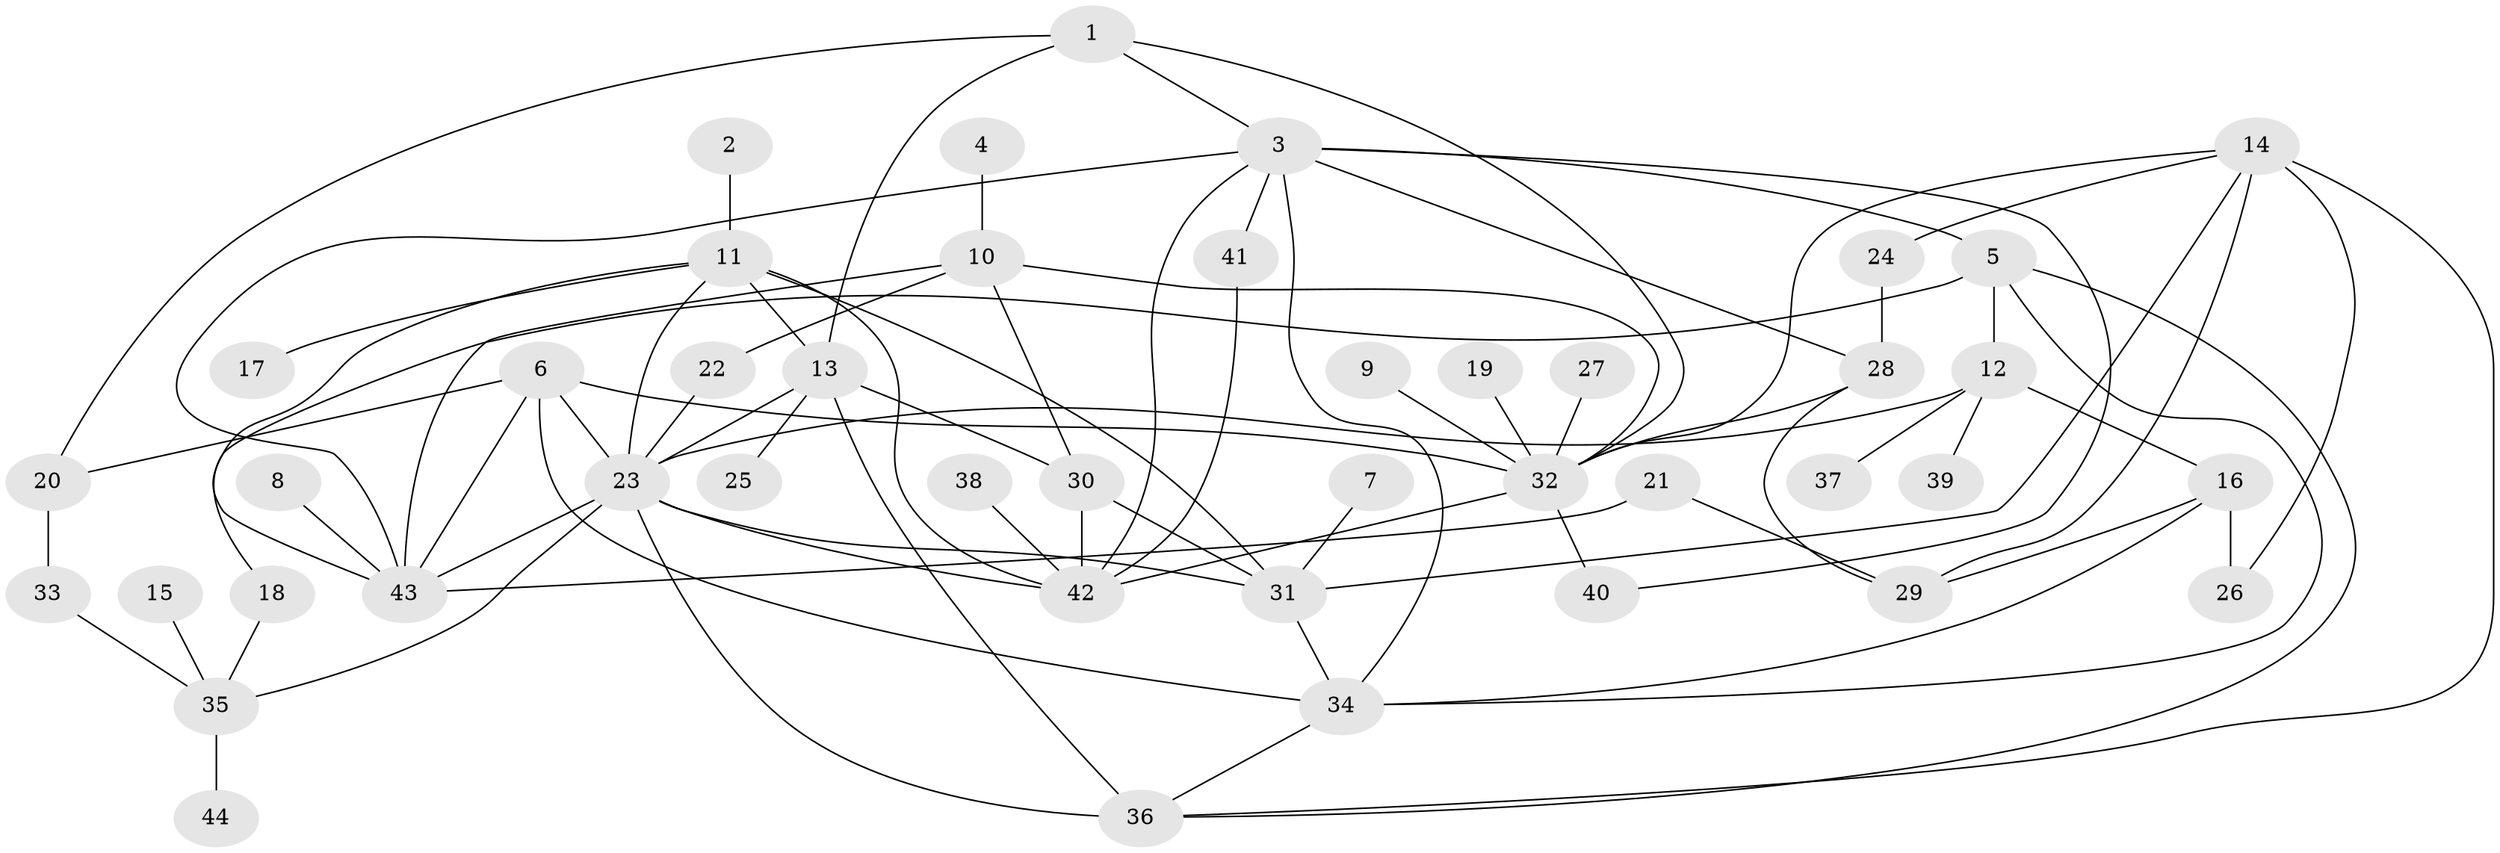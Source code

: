 // original degree distribution, {9: 0.03409090909090909, 4: 0.045454545454545456, 7: 0.022727272727272728, 10: 0.011363636363636364, 8: 0.022727272727272728, 2: 0.26136363636363635, 12: 0.011363636363636364, 1: 0.38636363636363635, 5: 0.056818181818181816, 6: 0.03409090909090909, 3: 0.10227272727272728, 13: 0.011363636363636364}
// Generated by graph-tools (version 1.1) at 2025/36/03/04/25 23:36:40]
// undirected, 44 vertices, 78 edges
graph export_dot {
  node [color=gray90,style=filled];
  1;
  2;
  3;
  4;
  5;
  6;
  7;
  8;
  9;
  10;
  11;
  12;
  13;
  14;
  15;
  16;
  17;
  18;
  19;
  20;
  21;
  22;
  23;
  24;
  25;
  26;
  27;
  28;
  29;
  30;
  31;
  32;
  33;
  34;
  35;
  36;
  37;
  38;
  39;
  40;
  41;
  42;
  43;
  44;
  1 -- 3 [weight=1.0];
  1 -- 13 [weight=1.0];
  1 -- 20 [weight=1.0];
  1 -- 32 [weight=1.0];
  2 -- 11 [weight=1.0];
  3 -- 5 [weight=1.0];
  3 -- 28 [weight=1.0];
  3 -- 34 [weight=1.0];
  3 -- 40 [weight=1.0];
  3 -- 41 [weight=1.0];
  3 -- 42 [weight=1.0];
  3 -- 43 [weight=1.0];
  4 -- 10 [weight=1.0];
  5 -- 12 [weight=1.0];
  5 -- 18 [weight=1.0];
  5 -- 34 [weight=1.0];
  5 -- 36 [weight=1.0];
  6 -- 20 [weight=1.0];
  6 -- 23 [weight=1.0];
  6 -- 32 [weight=2.0];
  6 -- 34 [weight=1.0];
  6 -- 43 [weight=1.0];
  7 -- 31 [weight=1.0];
  8 -- 43 [weight=1.0];
  9 -- 32 [weight=1.0];
  10 -- 22 [weight=1.0];
  10 -- 30 [weight=1.0];
  10 -- 32 [weight=1.0];
  10 -- 43 [weight=1.0];
  11 -- 13 [weight=1.0];
  11 -- 17 [weight=1.0];
  11 -- 23 [weight=1.0];
  11 -- 31 [weight=1.0];
  11 -- 42 [weight=1.0];
  11 -- 43 [weight=1.0];
  12 -- 16 [weight=1.0];
  12 -- 23 [weight=1.0];
  12 -- 37 [weight=1.0];
  12 -- 39 [weight=1.0];
  13 -- 23 [weight=1.0];
  13 -- 25 [weight=1.0];
  13 -- 30 [weight=1.0];
  13 -- 36 [weight=2.0];
  14 -- 24 [weight=1.0];
  14 -- 26 [weight=1.0];
  14 -- 29 [weight=1.0];
  14 -- 31 [weight=1.0];
  14 -- 32 [weight=1.0];
  14 -- 36 [weight=1.0];
  15 -- 35 [weight=1.0];
  16 -- 26 [weight=1.0];
  16 -- 29 [weight=1.0];
  16 -- 34 [weight=1.0];
  18 -- 35 [weight=1.0];
  19 -- 32 [weight=1.0];
  20 -- 33 [weight=1.0];
  21 -- 29 [weight=1.0];
  21 -- 43 [weight=1.0];
  22 -- 23 [weight=1.0];
  23 -- 31 [weight=1.0];
  23 -- 35 [weight=1.0];
  23 -- 36 [weight=1.0];
  23 -- 42 [weight=1.0];
  23 -- 43 [weight=1.0];
  24 -- 28 [weight=1.0];
  27 -- 32 [weight=1.0];
  28 -- 29 [weight=1.0];
  28 -- 32 [weight=1.0];
  30 -- 31 [weight=1.0];
  30 -- 42 [weight=1.0];
  31 -- 34 [weight=1.0];
  32 -- 40 [weight=1.0];
  32 -- 42 [weight=1.0];
  33 -- 35 [weight=1.0];
  34 -- 36 [weight=1.0];
  35 -- 44 [weight=2.0];
  38 -- 42 [weight=1.0];
  41 -- 42 [weight=1.0];
}
